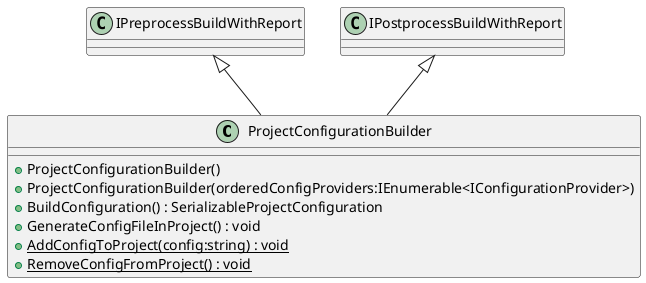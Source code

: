 @startuml
class ProjectConfigurationBuilder {
    + ProjectConfigurationBuilder()
    + ProjectConfigurationBuilder(orderedConfigProviders:IEnumerable<IConfigurationProvider>)
    + BuildConfiguration() : SerializableProjectConfiguration
    + GenerateConfigFileInProject() : void
    + {static} AddConfigToProject(config:string) : void
    + {static} RemoveConfigFromProject() : void
}
IPreprocessBuildWithReport <|-- ProjectConfigurationBuilder
IPostprocessBuildWithReport <|-- ProjectConfigurationBuilder
@enduml
